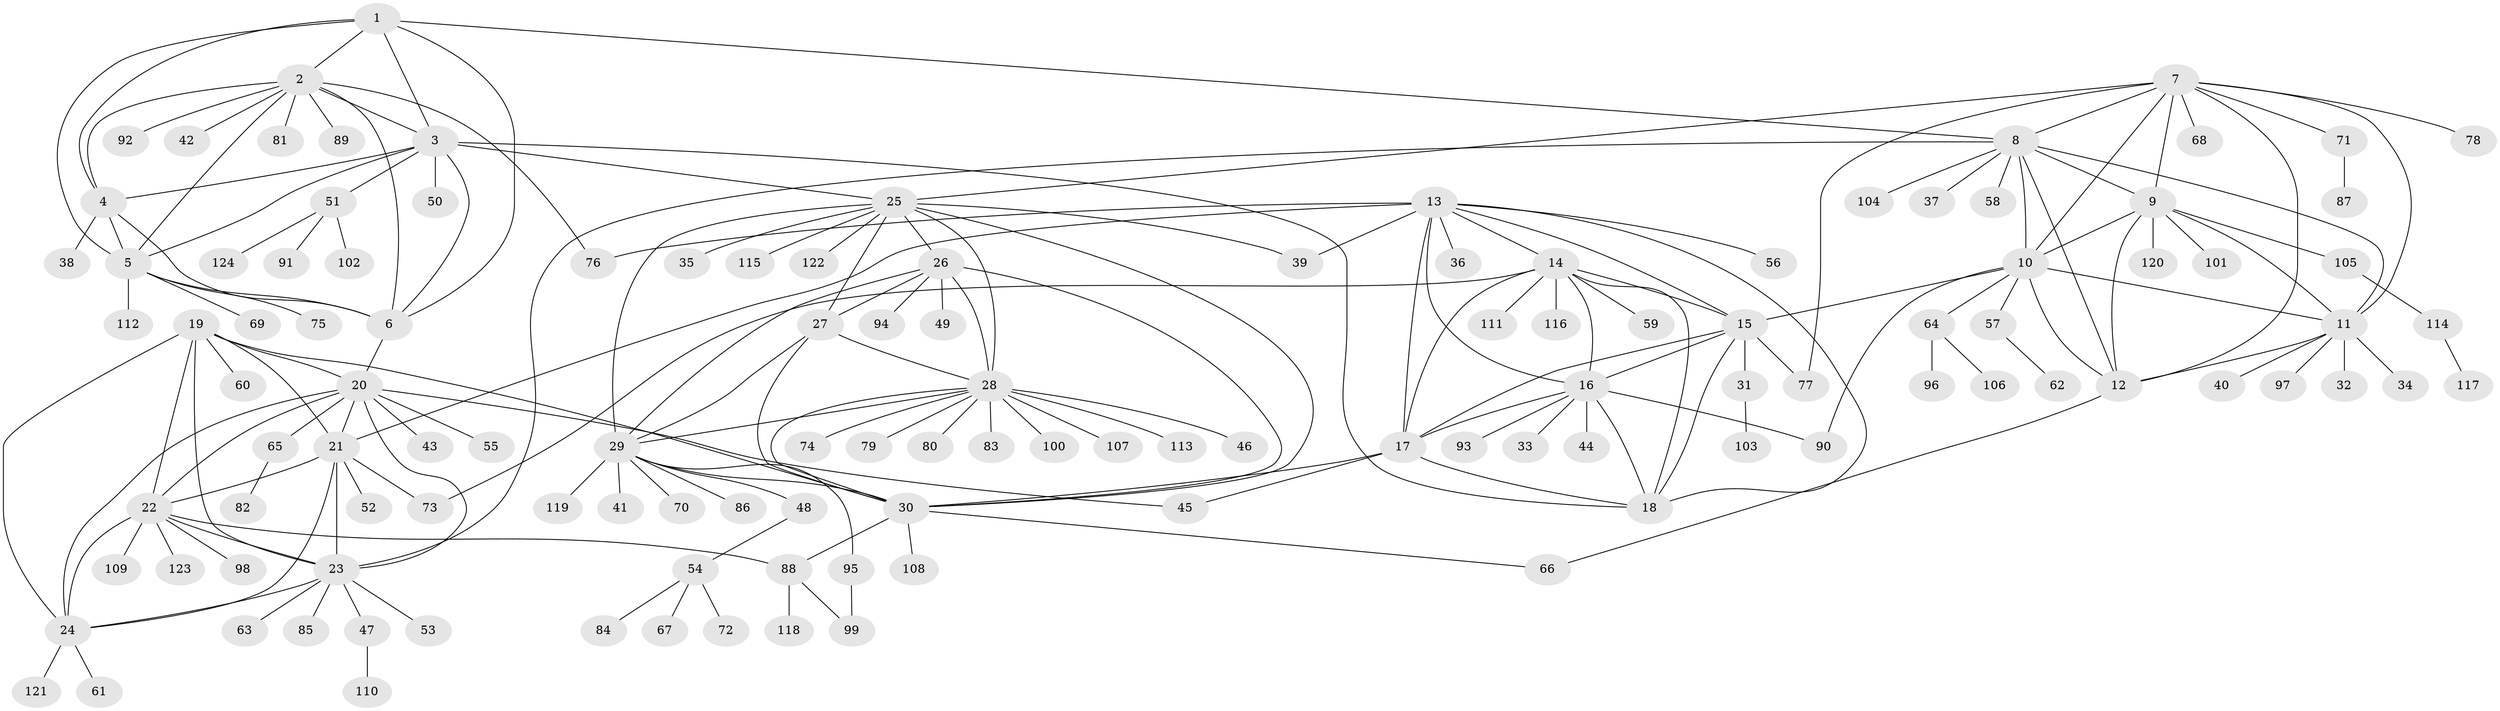 // coarse degree distribution, {3: 0.061224489795918366, 5: 0.02040816326530612, 9: 0.04081632653061224, 1: 0.8163265306122449, 11: 0.02040816326530612, 7: 0.02040816326530612, 18: 0.02040816326530612}
// Generated by graph-tools (version 1.1) at 2025/58/03/04/25 21:58:25]
// undirected, 124 vertices, 188 edges
graph export_dot {
graph [start="1"]
  node [color=gray90,style=filled];
  1;
  2;
  3;
  4;
  5;
  6;
  7;
  8;
  9;
  10;
  11;
  12;
  13;
  14;
  15;
  16;
  17;
  18;
  19;
  20;
  21;
  22;
  23;
  24;
  25;
  26;
  27;
  28;
  29;
  30;
  31;
  32;
  33;
  34;
  35;
  36;
  37;
  38;
  39;
  40;
  41;
  42;
  43;
  44;
  45;
  46;
  47;
  48;
  49;
  50;
  51;
  52;
  53;
  54;
  55;
  56;
  57;
  58;
  59;
  60;
  61;
  62;
  63;
  64;
  65;
  66;
  67;
  68;
  69;
  70;
  71;
  72;
  73;
  74;
  75;
  76;
  77;
  78;
  79;
  80;
  81;
  82;
  83;
  84;
  85;
  86;
  87;
  88;
  89;
  90;
  91;
  92;
  93;
  94;
  95;
  96;
  97;
  98;
  99;
  100;
  101;
  102;
  103;
  104;
  105;
  106;
  107;
  108;
  109;
  110;
  111;
  112;
  113;
  114;
  115;
  116;
  117;
  118;
  119;
  120;
  121;
  122;
  123;
  124;
  1 -- 2;
  1 -- 3;
  1 -- 4;
  1 -- 5;
  1 -- 6;
  1 -- 8;
  2 -- 3;
  2 -- 4;
  2 -- 5;
  2 -- 6;
  2 -- 42;
  2 -- 76;
  2 -- 81;
  2 -- 89;
  2 -- 92;
  3 -- 4;
  3 -- 5;
  3 -- 6;
  3 -- 18;
  3 -- 25;
  3 -- 50;
  3 -- 51;
  4 -- 5;
  4 -- 6;
  4 -- 38;
  5 -- 6;
  5 -- 69;
  5 -- 75;
  5 -- 112;
  6 -- 20;
  7 -- 8;
  7 -- 9;
  7 -- 10;
  7 -- 11;
  7 -- 12;
  7 -- 25;
  7 -- 68;
  7 -- 71;
  7 -- 77;
  7 -- 78;
  8 -- 9;
  8 -- 10;
  8 -- 11;
  8 -- 12;
  8 -- 23;
  8 -- 37;
  8 -- 58;
  8 -- 104;
  9 -- 10;
  9 -- 11;
  9 -- 12;
  9 -- 101;
  9 -- 105;
  9 -- 120;
  10 -- 11;
  10 -- 12;
  10 -- 15;
  10 -- 57;
  10 -- 64;
  10 -- 90;
  11 -- 12;
  11 -- 32;
  11 -- 34;
  11 -- 40;
  11 -- 97;
  12 -- 66;
  13 -- 14;
  13 -- 15;
  13 -- 16;
  13 -- 17;
  13 -- 18;
  13 -- 21;
  13 -- 36;
  13 -- 39;
  13 -- 56;
  13 -- 76;
  14 -- 15;
  14 -- 16;
  14 -- 17;
  14 -- 18;
  14 -- 59;
  14 -- 73;
  14 -- 111;
  14 -- 116;
  15 -- 16;
  15 -- 17;
  15 -- 18;
  15 -- 31;
  15 -- 77;
  16 -- 17;
  16 -- 18;
  16 -- 33;
  16 -- 44;
  16 -- 90;
  16 -- 93;
  17 -- 18;
  17 -- 30;
  17 -- 45;
  19 -- 20;
  19 -- 21;
  19 -- 22;
  19 -- 23;
  19 -- 24;
  19 -- 30;
  19 -- 60;
  20 -- 21;
  20 -- 22;
  20 -- 23;
  20 -- 24;
  20 -- 43;
  20 -- 45;
  20 -- 55;
  20 -- 65;
  21 -- 22;
  21 -- 23;
  21 -- 24;
  21 -- 52;
  21 -- 73;
  22 -- 23;
  22 -- 24;
  22 -- 88;
  22 -- 98;
  22 -- 109;
  22 -- 123;
  23 -- 24;
  23 -- 47;
  23 -- 53;
  23 -- 63;
  23 -- 85;
  24 -- 61;
  24 -- 121;
  25 -- 26;
  25 -- 27;
  25 -- 28;
  25 -- 29;
  25 -- 30;
  25 -- 35;
  25 -- 39;
  25 -- 115;
  25 -- 122;
  26 -- 27;
  26 -- 28;
  26 -- 29;
  26 -- 30;
  26 -- 49;
  26 -- 94;
  27 -- 28;
  27 -- 29;
  27 -- 30;
  28 -- 29;
  28 -- 30;
  28 -- 46;
  28 -- 74;
  28 -- 79;
  28 -- 80;
  28 -- 83;
  28 -- 100;
  28 -- 107;
  28 -- 113;
  29 -- 30;
  29 -- 41;
  29 -- 48;
  29 -- 70;
  29 -- 86;
  29 -- 95;
  29 -- 119;
  30 -- 66;
  30 -- 88;
  30 -- 108;
  31 -- 103;
  47 -- 110;
  48 -- 54;
  51 -- 91;
  51 -- 102;
  51 -- 124;
  54 -- 67;
  54 -- 72;
  54 -- 84;
  57 -- 62;
  64 -- 96;
  64 -- 106;
  65 -- 82;
  71 -- 87;
  88 -- 99;
  88 -- 118;
  95 -- 99;
  105 -- 114;
  114 -- 117;
}
